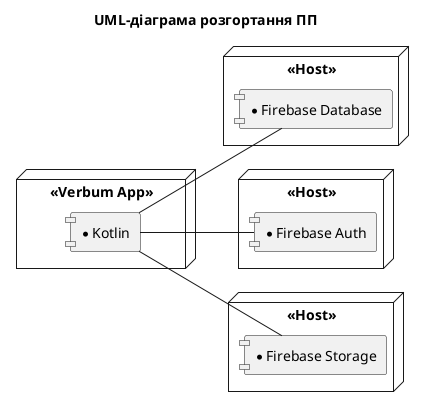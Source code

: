 @startuml
title UML-діаграма розгортання ПП

left to right direction

skinparam componentStyle uml1

node "<<Verbum App>>" as va {
            component [*Kotlin] as kt
}

node "<<Host>>" as hs1 {
component [*Firebase Database] as fd
}

node "<<Host>>" as hs2 {
component [*Firebase Auth] as fa
}

node "<<Host>>" as hs3 {
component [*Firebase Storage] as fs
}

kt -- fd
kt -- fa
kt -- fs
@enduml
